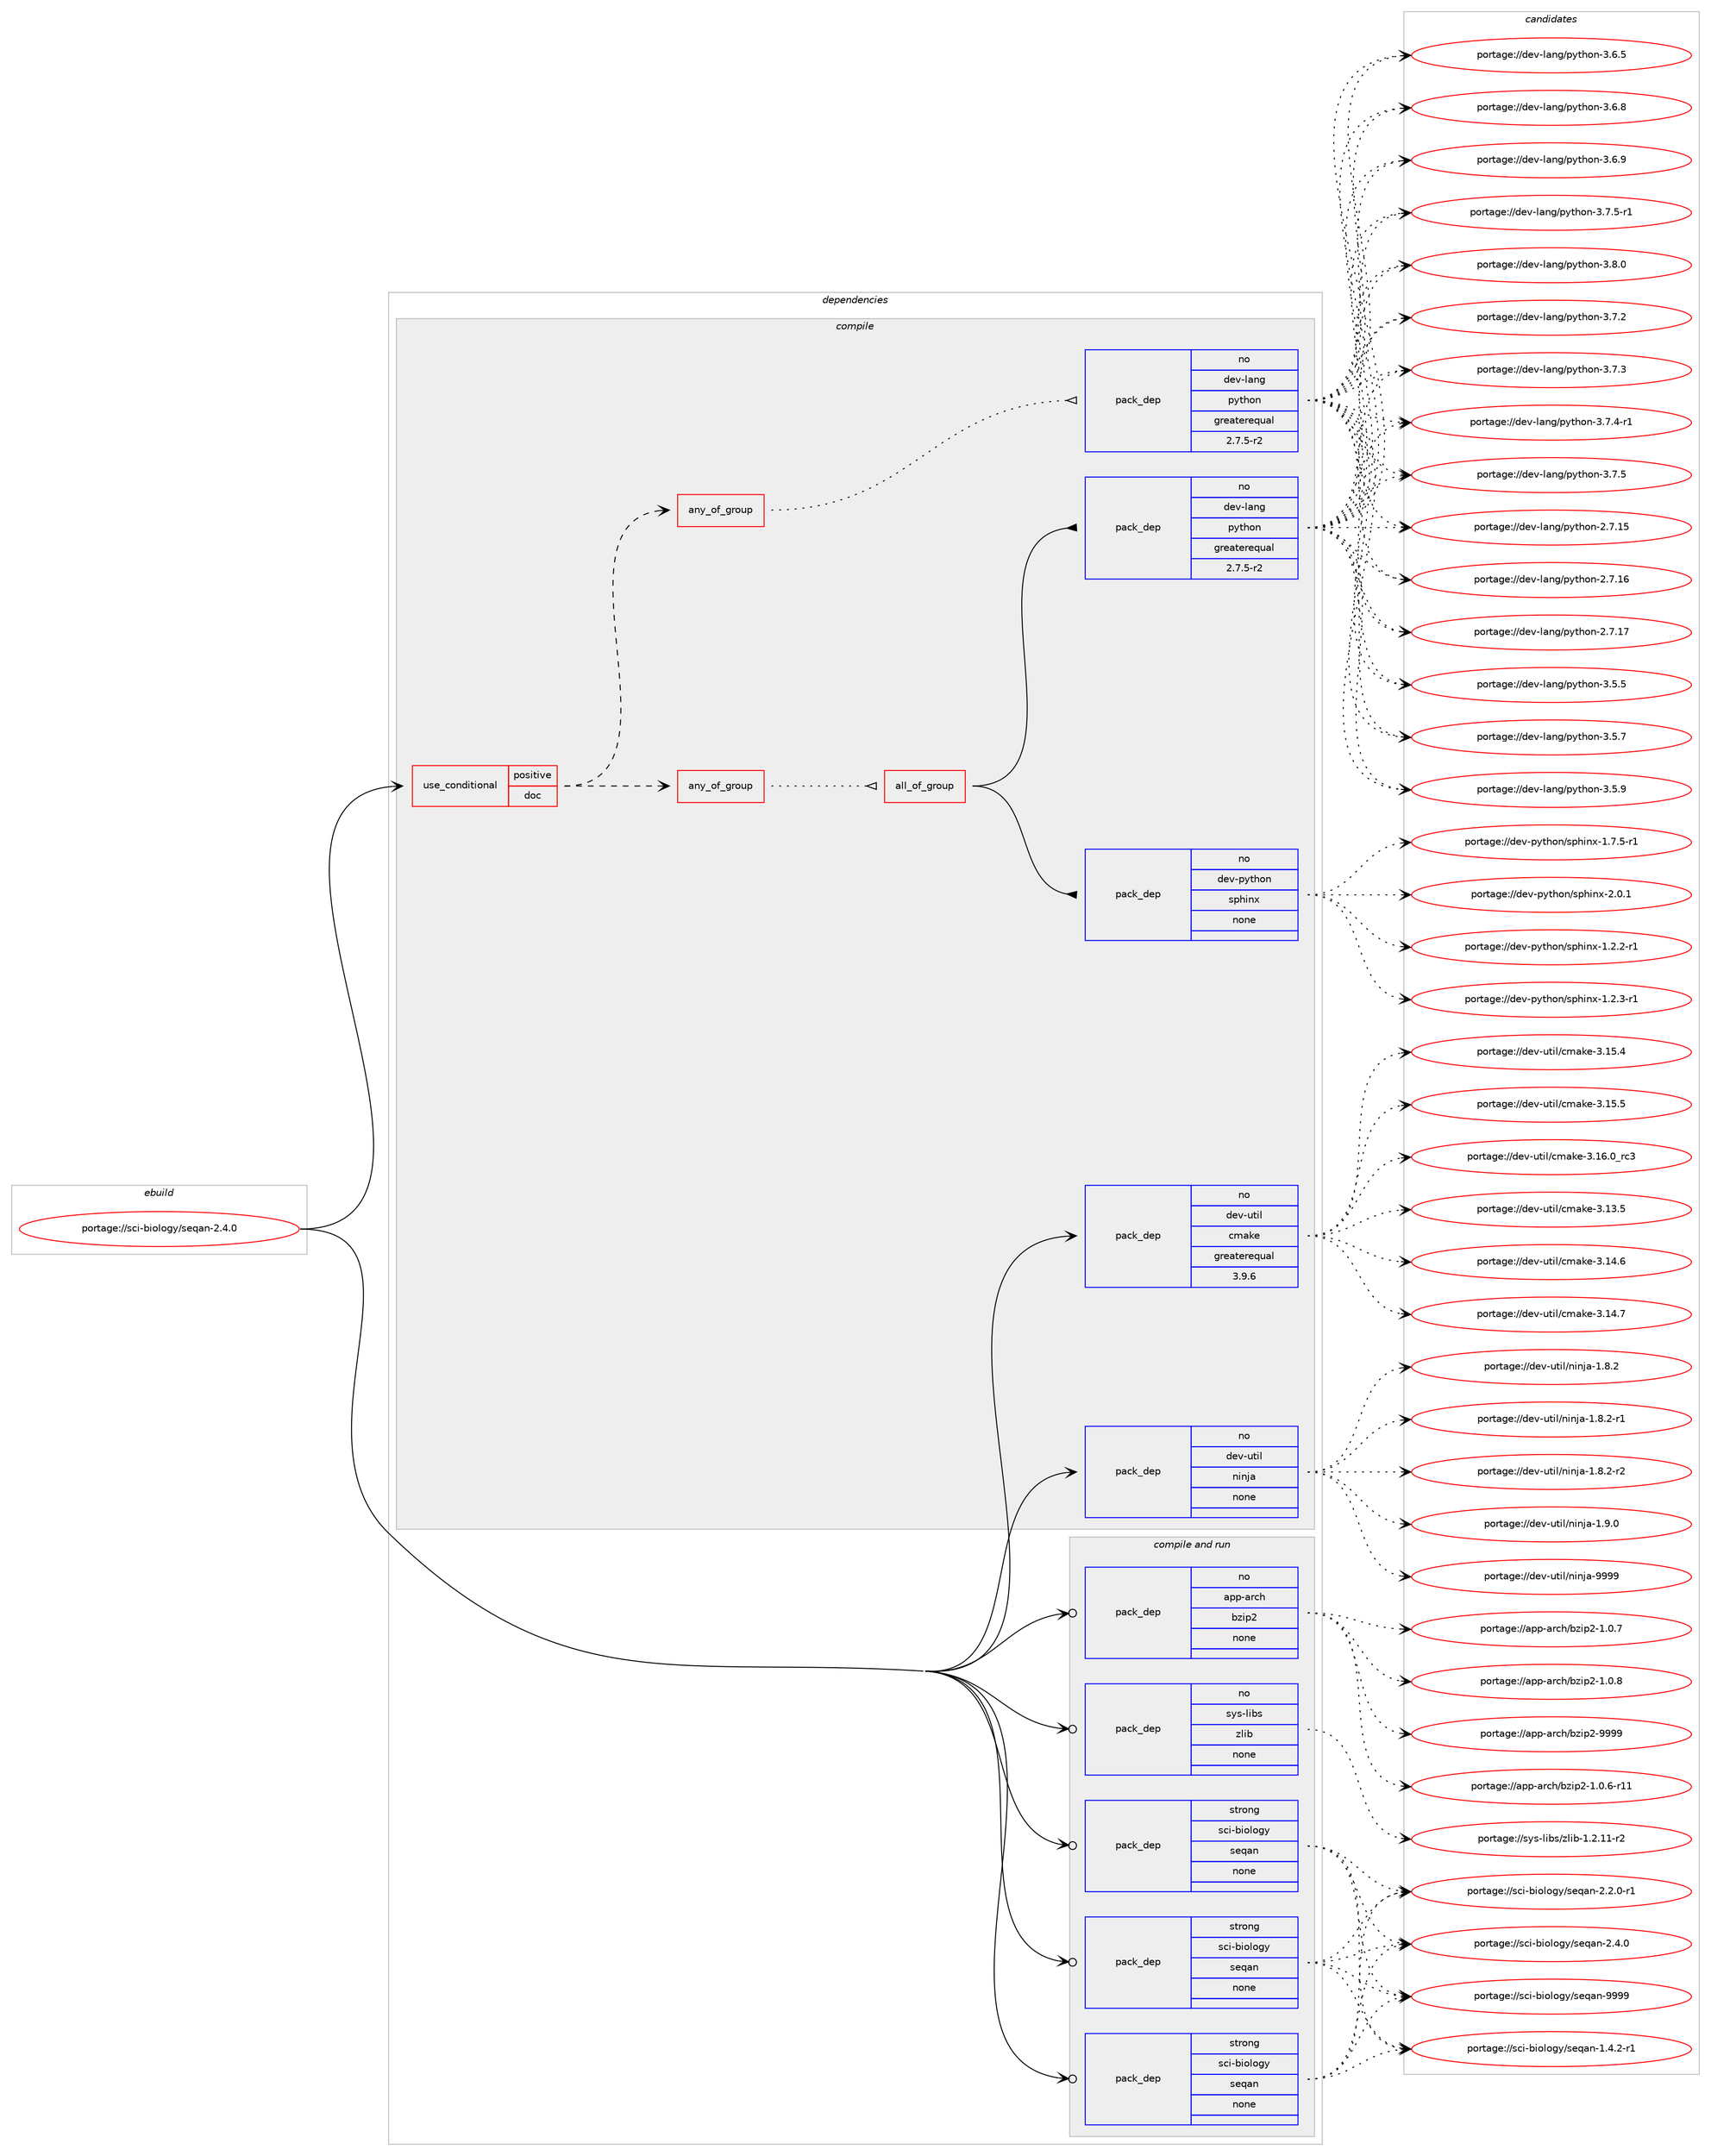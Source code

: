 digraph prolog {

# *************
# Graph options
# *************

newrank=true;
concentrate=true;
compound=true;
graph [rankdir=LR,fontname=Helvetica,fontsize=10,ranksep=1.5];#, ranksep=2.5, nodesep=0.2];
edge  [arrowhead=vee];
node  [fontname=Helvetica,fontsize=10];

# **********
# The ebuild
# **********

subgraph cluster_leftcol {
color=gray;
rank=same;
label=<<i>ebuild</i>>;
id [label="portage://sci-biology/seqan-2.4.0", color=red, width=4, href="../sci-biology/seqan-2.4.0.svg"];
}

# ****************
# The dependencies
# ****************

subgraph cluster_midcol {
color=gray;
label=<<i>dependencies</i>>;
subgraph cluster_compile {
fillcolor="#eeeeee";
style=filled;
label=<<i>compile</i>>;
subgraph cond95294 {
dependency383791 [label=<<TABLE BORDER="0" CELLBORDER="1" CELLSPACING="0" CELLPADDING="4"><TR><TD ROWSPAN="3" CELLPADDING="10">use_conditional</TD></TR><TR><TD>positive</TD></TR><TR><TD>doc</TD></TR></TABLE>>, shape=none, color=red];
subgraph any6292 {
dependency383792 [label=<<TABLE BORDER="0" CELLBORDER="1" CELLSPACING="0" CELLPADDING="4"><TR><TD CELLPADDING="10">any_of_group</TD></TR></TABLE>>, shape=none, color=red];subgraph all204 {
dependency383793 [label=<<TABLE BORDER="0" CELLBORDER="1" CELLSPACING="0" CELLPADDING="4"><TR><TD CELLPADDING="10">all_of_group</TD></TR></TABLE>>, shape=none, color=red];subgraph pack282004 {
dependency383794 [label=<<TABLE BORDER="0" CELLBORDER="1" CELLSPACING="0" CELLPADDING="4" WIDTH="220"><TR><TD ROWSPAN="6" CELLPADDING="30">pack_dep</TD></TR><TR><TD WIDTH="110">no</TD></TR><TR><TD>dev-lang</TD></TR><TR><TD>python</TD></TR><TR><TD>greaterequal</TD></TR><TR><TD>2.7.5-r2</TD></TR></TABLE>>, shape=none, color=blue];
}
dependency383793:e -> dependency383794:w [weight=20,style="solid",arrowhead="inv"];
subgraph pack282005 {
dependency383795 [label=<<TABLE BORDER="0" CELLBORDER="1" CELLSPACING="0" CELLPADDING="4" WIDTH="220"><TR><TD ROWSPAN="6" CELLPADDING="30">pack_dep</TD></TR><TR><TD WIDTH="110">no</TD></TR><TR><TD>dev-python</TD></TR><TR><TD>sphinx</TD></TR><TR><TD>none</TD></TR><TR><TD></TD></TR></TABLE>>, shape=none, color=blue];
}
dependency383793:e -> dependency383795:w [weight=20,style="solid",arrowhead="inv"];
}
dependency383792:e -> dependency383793:w [weight=20,style="dotted",arrowhead="oinv"];
}
dependency383791:e -> dependency383792:w [weight=20,style="dashed",arrowhead="vee"];
subgraph any6293 {
dependency383796 [label=<<TABLE BORDER="0" CELLBORDER="1" CELLSPACING="0" CELLPADDING="4"><TR><TD CELLPADDING="10">any_of_group</TD></TR></TABLE>>, shape=none, color=red];subgraph pack282006 {
dependency383797 [label=<<TABLE BORDER="0" CELLBORDER="1" CELLSPACING="0" CELLPADDING="4" WIDTH="220"><TR><TD ROWSPAN="6" CELLPADDING="30">pack_dep</TD></TR><TR><TD WIDTH="110">no</TD></TR><TR><TD>dev-lang</TD></TR><TR><TD>python</TD></TR><TR><TD>greaterequal</TD></TR><TR><TD>2.7.5-r2</TD></TR></TABLE>>, shape=none, color=blue];
}
dependency383796:e -> dependency383797:w [weight=20,style="dotted",arrowhead="oinv"];
}
dependency383791:e -> dependency383796:w [weight=20,style="dashed",arrowhead="vee"];
}
id:e -> dependency383791:w [weight=20,style="solid",arrowhead="vee"];
subgraph pack282007 {
dependency383798 [label=<<TABLE BORDER="0" CELLBORDER="1" CELLSPACING="0" CELLPADDING="4" WIDTH="220"><TR><TD ROWSPAN="6" CELLPADDING="30">pack_dep</TD></TR><TR><TD WIDTH="110">no</TD></TR><TR><TD>dev-util</TD></TR><TR><TD>cmake</TD></TR><TR><TD>greaterequal</TD></TR><TR><TD>3.9.6</TD></TR></TABLE>>, shape=none, color=blue];
}
id:e -> dependency383798:w [weight=20,style="solid",arrowhead="vee"];
subgraph pack282008 {
dependency383799 [label=<<TABLE BORDER="0" CELLBORDER="1" CELLSPACING="0" CELLPADDING="4" WIDTH="220"><TR><TD ROWSPAN="6" CELLPADDING="30">pack_dep</TD></TR><TR><TD WIDTH="110">no</TD></TR><TR><TD>dev-util</TD></TR><TR><TD>ninja</TD></TR><TR><TD>none</TD></TR><TR><TD></TD></TR></TABLE>>, shape=none, color=blue];
}
id:e -> dependency383799:w [weight=20,style="solid",arrowhead="vee"];
}
subgraph cluster_compileandrun {
fillcolor="#eeeeee";
style=filled;
label=<<i>compile and run</i>>;
subgraph pack282009 {
dependency383800 [label=<<TABLE BORDER="0" CELLBORDER="1" CELLSPACING="0" CELLPADDING="4" WIDTH="220"><TR><TD ROWSPAN="6" CELLPADDING="30">pack_dep</TD></TR><TR><TD WIDTH="110">no</TD></TR><TR><TD>app-arch</TD></TR><TR><TD>bzip2</TD></TR><TR><TD>none</TD></TR><TR><TD></TD></TR></TABLE>>, shape=none, color=blue];
}
id:e -> dependency383800:w [weight=20,style="solid",arrowhead="odotvee"];
subgraph pack282010 {
dependency383801 [label=<<TABLE BORDER="0" CELLBORDER="1" CELLSPACING="0" CELLPADDING="4" WIDTH="220"><TR><TD ROWSPAN="6" CELLPADDING="30">pack_dep</TD></TR><TR><TD WIDTH="110">no</TD></TR><TR><TD>sys-libs</TD></TR><TR><TD>zlib</TD></TR><TR><TD>none</TD></TR><TR><TD></TD></TR></TABLE>>, shape=none, color=blue];
}
id:e -> dependency383801:w [weight=20,style="solid",arrowhead="odotvee"];
subgraph pack282011 {
dependency383802 [label=<<TABLE BORDER="0" CELLBORDER="1" CELLSPACING="0" CELLPADDING="4" WIDTH="220"><TR><TD ROWSPAN="6" CELLPADDING="30">pack_dep</TD></TR><TR><TD WIDTH="110">strong</TD></TR><TR><TD>sci-biology</TD></TR><TR><TD>seqan</TD></TR><TR><TD>none</TD></TR><TR><TD></TD></TR></TABLE>>, shape=none, color=blue];
}
id:e -> dependency383802:w [weight=20,style="solid",arrowhead="odotvee"];
subgraph pack282012 {
dependency383803 [label=<<TABLE BORDER="0" CELLBORDER="1" CELLSPACING="0" CELLPADDING="4" WIDTH="220"><TR><TD ROWSPAN="6" CELLPADDING="30">pack_dep</TD></TR><TR><TD WIDTH="110">strong</TD></TR><TR><TD>sci-biology</TD></TR><TR><TD>seqan</TD></TR><TR><TD>none</TD></TR><TR><TD></TD></TR></TABLE>>, shape=none, color=blue];
}
id:e -> dependency383803:w [weight=20,style="solid",arrowhead="odotvee"];
subgraph pack282013 {
dependency383804 [label=<<TABLE BORDER="0" CELLBORDER="1" CELLSPACING="0" CELLPADDING="4" WIDTH="220"><TR><TD ROWSPAN="6" CELLPADDING="30">pack_dep</TD></TR><TR><TD WIDTH="110">strong</TD></TR><TR><TD>sci-biology</TD></TR><TR><TD>seqan</TD></TR><TR><TD>none</TD></TR><TR><TD></TD></TR></TABLE>>, shape=none, color=blue];
}
id:e -> dependency383804:w [weight=20,style="solid",arrowhead="odotvee"];
}
subgraph cluster_run {
fillcolor="#eeeeee";
style=filled;
label=<<i>run</i>>;
}
}

# **************
# The candidates
# **************

subgraph cluster_choices {
rank=same;
color=gray;
label=<<i>candidates</i>>;

subgraph choice282004 {
color=black;
nodesep=1;
choiceportage10010111845108971101034711212111610411111045504655464953 [label="portage://dev-lang/python-2.7.15", color=red, width=4,href="../dev-lang/python-2.7.15.svg"];
choiceportage10010111845108971101034711212111610411111045504655464954 [label="portage://dev-lang/python-2.7.16", color=red, width=4,href="../dev-lang/python-2.7.16.svg"];
choiceportage10010111845108971101034711212111610411111045504655464955 [label="portage://dev-lang/python-2.7.17", color=red, width=4,href="../dev-lang/python-2.7.17.svg"];
choiceportage100101118451089711010347112121116104111110455146534653 [label="portage://dev-lang/python-3.5.5", color=red, width=4,href="../dev-lang/python-3.5.5.svg"];
choiceportage100101118451089711010347112121116104111110455146534655 [label="portage://dev-lang/python-3.5.7", color=red, width=4,href="../dev-lang/python-3.5.7.svg"];
choiceportage100101118451089711010347112121116104111110455146534657 [label="portage://dev-lang/python-3.5.9", color=red, width=4,href="../dev-lang/python-3.5.9.svg"];
choiceportage100101118451089711010347112121116104111110455146544653 [label="portage://dev-lang/python-3.6.5", color=red, width=4,href="../dev-lang/python-3.6.5.svg"];
choiceportage100101118451089711010347112121116104111110455146544656 [label="portage://dev-lang/python-3.6.8", color=red, width=4,href="../dev-lang/python-3.6.8.svg"];
choiceportage100101118451089711010347112121116104111110455146544657 [label="portage://dev-lang/python-3.6.9", color=red, width=4,href="../dev-lang/python-3.6.9.svg"];
choiceportage100101118451089711010347112121116104111110455146554650 [label="portage://dev-lang/python-3.7.2", color=red, width=4,href="../dev-lang/python-3.7.2.svg"];
choiceportage100101118451089711010347112121116104111110455146554651 [label="portage://dev-lang/python-3.7.3", color=red, width=4,href="../dev-lang/python-3.7.3.svg"];
choiceportage1001011184510897110103471121211161041111104551465546524511449 [label="portage://dev-lang/python-3.7.4-r1", color=red, width=4,href="../dev-lang/python-3.7.4-r1.svg"];
choiceportage100101118451089711010347112121116104111110455146554653 [label="portage://dev-lang/python-3.7.5", color=red, width=4,href="../dev-lang/python-3.7.5.svg"];
choiceportage1001011184510897110103471121211161041111104551465546534511449 [label="portage://dev-lang/python-3.7.5-r1", color=red, width=4,href="../dev-lang/python-3.7.5-r1.svg"];
choiceportage100101118451089711010347112121116104111110455146564648 [label="portage://dev-lang/python-3.8.0", color=red, width=4,href="../dev-lang/python-3.8.0.svg"];
dependency383794:e -> choiceportage10010111845108971101034711212111610411111045504655464953:w [style=dotted,weight="100"];
dependency383794:e -> choiceportage10010111845108971101034711212111610411111045504655464954:w [style=dotted,weight="100"];
dependency383794:e -> choiceportage10010111845108971101034711212111610411111045504655464955:w [style=dotted,weight="100"];
dependency383794:e -> choiceportage100101118451089711010347112121116104111110455146534653:w [style=dotted,weight="100"];
dependency383794:e -> choiceportage100101118451089711010347112121116104111110455146534655:w [style=dotted,weight="100"];
dependency383794:e -> choiceportage100101118451089711010347112121116104111110455146534657:w [style=dotted,weight="100"];
dependency383794:e -> choiceportage100101118451089711010347112121116104111110455146544653:w [style=dotted,weight="100"];
dependency383794:e -> choiceportage100101118451089711010347112121116104111110455146544656:w [style=dotted,weight="100"];
dependency383794:e -> choiceportage100101118451089711010347112121116104111110455146544657:w [style=dotted,weight="100"];
dependency383794:e -> choiceportage100101118451089711010347112121116104111110455146554650:w [style=dotted,weight="100"];
dependency383794:e -> choiceportage100101118451089711010347112121116104111110455146554651:w [style=dotted,weight="100"];
dependency383794:e -> choiceportage1001011184510897110103471121211161041111104551465546524511449:w [style=dotted,weight="100"];
dependency383794:e -> choiceportage100101118451089711010347112121116104111110455146554653:w [style=dotted,weight="100"];
dependency383794:e -> choiceportage1001011184510897110103471121211161041111104551465546534511449:w [style=dotted,weight="100"];
dependency383794:e -> choiceportage100101118451089711010347112121116104111110455146564648:w [style=dotted,weight="100"];
}
subgraph choice282005 {
color=black;
nodesep=1;
choiceportage10010111845112121116104111110471151121041051101204549465046504511449 [label="portage://dev-python/sphinx-1.2.2-r1", color=red, width=4,href="../dev-python/sphinx-1.2.2-r1.svg"];
choiceportage10010111845112121116104111110471151121041051101204549465046514511449 [label="portage://dev-python/sphinx-1.2.3-r1", color=red, width=4,href="../dev-python/sphinx-1.2.3-r1.svg"];
choiceportage10010111845112121116104111110471151121041051101204549465546534511449 [label="portage://dev-python/sphinx-1.7.5-r1", color=red, width=4,href="../dev-python/sphinx-1.7.5-r1.svg"];
choiceportage1001011184511212111610411111047115112104105110120455046484649 [label="portage://dev-python/sphinx-2.0.1", color=red, width=4,href="../dev-python/sphinx-2.0.1.svg"];
dependency383795:e -> choiceportage10010111845112121116104111110471151121041051101204549465046504511449:w [style=dotted,weight="100"];
dependency383795:e -> choiceportage10010111845112121116104111110471151121041051101204549465046514511449:w [style=dotted,weight="100"];
dependency383795:e -> choiceportage10010111845112121116104111110471151121041051101204549465546534511449:w [style=dotted,weight="100"];
dependency383795:e -> choiceportage1001011184511212111610411111047115112104105110120455046484649:w [style=dotted,weight="100"];
}
subgraph choice282006 {
color=black;
nodesep=1;
choiceportage10010111845108971101034711212111610411111045504655464953 [label="portage://dev-lang/python-2.7.15", color=red, width=4,href="../dev-lang/python-2.7.15.svg"];
choiceportage10010111845108971101034711212111610411111045504655464954 [label="portage://dev-lang/python-2.7.16", color=red, width=4,href="../dev-lang/python-2.7.16.svg"];
choiceportage10010111845108971101034711212111610411111045504655464955 [label="portage://dev-lang/python-2.7.17", color=red, width=4,href="../dev-lang/python-2.7.17.svg"];
choiceportage100101118451089711010347112121116104111110455146534653 [label="portage://dev-lang/python-3.5.5", color=red, width=4,href="../dev-lang/python-3.5.5.svg"];
choiceportage100101118451089711010347112121116104111110455146534655 [label="portage://dev-lang/python-3.5.7", color=red, width=4,href="../dev-lang/python-3.5.7.svg"];
choiceportage100101118451089711010347112121116104111110455146534657 [label="portage://dev-lang/python-3.5.9", color=red, width=4,href="../dev-lang/python-3.5.9.svg"];
choiceportage100101118451089711010347112121116104111110455146544653 [label="portage://dev-lang/python-3.6.5", color=red, width=4,href="../dev-lang/python-3.6.5.svg"];
choiceportage100101118451089711010347112121116104111110455146544656 [label="portage://dev-lang/python-3.6.8", color=red, width=4,href="../dev-lang/python-3.6.8.svg"];
choiceportage100101118451089711010347112121116104111110455146544657 [label="portage://dev-lang/python-3.6.9", color=red, width=4,href="../dev-lang/python-3.6.9.svg"];
choiceportage100101118451089711010347112121116104111110455146554650 [label="portage://dev-lang/python-3.7.2", color=red, width=4,href="../dev-lang/python-3.7.2.svg"];
choiceportage100101118451089711010347112121116104111110455146554651 [label="portage://dev-lang/python-3.7.3", color=red, width=4,href="../dev-lang/python-3.7.3.svg"];
choiceportage1001011184510897110103471121211161041111104551465546524511449 [label="portage://dev-lang/python-3.7.4-r1", color=red, width=4,href="../dev-lang/python-3.7.4-r1.svg"];
choiceportage100101118451089711010347112121116104111110455146554653 [label="portage://dev-lang/python-3.7.5", color=red, width=4,href="../dev-lang/python-3.7.5.svg"];
choiceportage1001011184510897110103471121211161041111104551465546534511449 [label="portage://dev-lang/python-3.7.5-r1", color=red, width=4,href="../dev-lang/python-3.7.5-r1.svg"];
choiceportage100101118451089711010347112121116104111110455146564648 [label="portage://dev-lang/python-3.8.0", color=red, width=4,href="../dev-lang/python-3.8.0.svg"];
dependency383797:e -> choiceportage10010111845108971101034711212111610411111045504655464953:w [style=dotted,weight="100"];
dependency383797:e -> choiceportage10010111845108971101034711212111610411111045504655464954:w [style=dotted,weight="100"];
dependency383797:e -> choiceportage10010111845108971101034711212111610411111045504655464955:w [style=dotted,weight="100"];
dependency383797:e -> choiceportage100101118451089711010347112121116104111110455146534653:w [style=dotted,weight="100"];
dependency383797:e -> choiceportage100101118451089711010347112121116104111110455146534655:w [style=dotted,weight="100"];
dependency383797:e -> choiceportage100101118451089711010347112121116104111110455146534657:w [style=dotted,weight="100"];
dependency383797:e -> choiceportage100101118451089711010347112121116104111110455146544653:w [style=dotted,weight="100"];
dependency383797:e -> choiceportage100101118451089711010347112121116104111110455146544656:w [style=dotted,weight="100"];
dependency383797:e -> choiceportage100101118451089711010347112121116104111110455146544657:w [style=dotted,weight="100"];
dependency383797:e -> choiceportage100101118451089711010347112121116104111110455146554650:w [style=dotted,weight="100"];
dependency383797:e -> choiceportage100101118451089711010347112121116104111110455146554651:w [style=dotted,weight="100"];
dependency383797:e -> choiceportage1001011184510897110103471121211161041111104551465546524511449:w [style=dotted,weight="100"];
dependency383797:e -> choiceportage100101118451089711010347112121116104111110455146554653:w [style=dotted,weight="100"];
dependency383797:e -> choiceportage1001011184510897110103471121211161041111104551465546534511449:w [style=dotted,weight="100"];
dependency383797:e -> choiceportage100101118451089711010347112121116104111110455146564648:w [style=dotted,weight="100"];
}
subgraph choice282007 {
color=black;
nodesep=1;
choiceportage1001011184511711610510847991099710710145514649514653 [label="portage://dev-util/cmake-3.13.5", color=red, width=4,href="../dev-util/cmake-3.13.5.svg"];
choiceportage1001011184511711610510847991099710710145514649524654 [label="portage://dev-util/cmake-3.14.6", color=red, width=4,href="../dev-util/cmake-3.14.6.svg"];
choiceportage1001011184511711610510847991099710710145514649524655 [label="portage://dev-util/cmake-3.14.7", color=red, width=4,href="../dev-util/cmake-3.14.7.svg"];
choiceportage1001011184511711610510847991099710710145514649534652 [label="portage://dev-util/cmake-3.15.4", color=red, width=4,href="../dev-util/cmake-3.15.4.svg"];
choiceportage1001011184511711610510847991099710710145514649534653 [label="portage://dev-util/cmake-3.15.5", color=red, width=4,href="../dev-util/cmake-3.15.5.svg"];
choiceportage1001011184511711610510847991099710710145514649544648951149951 [label="portage://dev-util/cmake-3.16.0_rc3", color=red, width=4,href="../dev-util/cmake-3.16.0_rc3.svg"];
dependency383798:e -> choiceportage1001011184511711610510847991099710710145514649514653:w [style=dotted,weight="100"];
dependency383798:e -> choiceportage1001011184511711610510847991099710710145514649524654:w [style=dotted,weight="100"];
dependency383798:e -> choiceportage1001011184511711610510847991099710710145514649524655:w [style=dotted,weight="100"];
dependency383798:e -> choiceportage1001011184511711610510847991099710710145514649534652:w [style=dotted,weight="100"];
dependency383798:e -> choiceportage1001011184511711610510847991099710710145514649534653:w [style=dotted,weight="100"];
dependency383798:e -> choiceportage1001011184511711610510847991099710710145514649544648951149951:w [style=dotted,weight="100"];
}
subgraph choice282008 {
color=black;
nodesep=1;
choiceportage100101118451171161051084711010511010697454946564650 [label="portage://dev-util/ninja-1.8.2", color=red, width=4,href="../dev-util/ninja-1.8.2.svg"];
choiceportage1001011184511711610510847110105110106974549465646504511449 [label="portage://dev-util/ninja-1.8.2-r1", color=red, width=4,href="../dev-util/ninja-1.8.2-r1.svg"];
choiceportage1001011184511711610510847110105110106974549465646504511450 [label="portage://dev-util/ninja-1.8.2-r2", color=red, width=4,href="../dev-util/ninja-1.8.2-r2.svg"];
choiceportage100101118451171161051084711010511010697454946574648 [label="portage://dev-util/ninja-1.9.0", color=red, width=4,href="../dev-util/ninja-1.9.0.svg"];
choiceportage1001011184511711610510847110105110106974557575757 [label="portage://dev-util/ninja-9999", color=red, width=4,href="../dev-util/ninja-9999.svg"];
dependency383799:e -> choiceportage100101118451171161051084711010511010697454946564650:w [style=dotted,weight="100"];
dependency383799:e -> choiceportage1001011184511711610510847110105110106974549465646504511449:w [style=dotted,weight="100"];
dependency383799:e -> choiceportage1001011184511711610510847110105110106974549465646504511450:w [style=dotted,weight="100"];
dependency383799:e -> choiceportage100101118451171161051084711010511010697454946574648:w [style=dotted,weight="100"];
dependency383799:e -> choiceportage1001011184511711610510847110105110106974557575757:w [style=dotted,weight="100"];
}
subgraph choice282009 {
color=black;
nodesep=1;
choiceportage97112112459711499104479812210511250454946484654451144949 [label="portage://app-arch/bzip2-1.0.6-r11", color=red, width=4,href="../app-arch/bzip2-1.0.6-r11.svg"];
choiceportage97112112459711499104479812210511250454946484655 [label="portage://app-arch/bzip2-1.0.7", color=red, width=4,href="../app-arch/bzip2-1.0.7.svg"];
choiceportage97112112459711499104479812210511250454946484656 [label="portage://app-arch/bzip2-1.0.8", color=red, width=4,href="../app-arch/bzip2-1.0.8.svg"];
choiceportage971121124597114991044798122105112504557575757 [label="portage://app-arch/bzip2-9999", color=red, width=4,href="../app-arch/bzip2-9999.svg"];
dependency383800:e -> choiceportage97112112459711499104479812210511250454946484654451144949:w [style=dotted,weight="100"];
dependency383800:e -> choiceportage97112112459711499104479812210511250454946484655:w [style=dotted,weight="100"];
dependency383800:e -> choiceportage97112112459711499104479812210511250454946484656:w [style=dotted,weight="100"];
dependency383800:e -> choiceportage971121124597114991044798122105112504557575757:w [style=dotted,weight="100"];
}
subgraph choice282010 {
color=black;
nodesep=1;
choiceportage11512111545108105981154712210810598454946504649494511450 [label="portage://sys-libs/zlib-1.2.11-r2", color=red, width=4,href="../sys-libs/zlib-1.2.11-r2.svg"];
dependency383801:e -> choiceportage11512111545108105981154712210810598454946504649494511450:w [style=dotted,weight="100"];
}
subgraph choice282011 {
color=black;
nodesep=1;
choiceportage11599105459810511110811110312147115101113971104549465246504511449 [label="portage://sci-biology/seqan-1.4.2-r1", color=red, width=4,href="../sci-biology/seqan-1.4.2-r1.svg"];
choiceportage11599105459810511110811110312147115101113971104550465046484511449 [label="portage://sci-biology/seqan-2.2.0-r1", color=red, width=4,href="../sci-biology/seqan-2.2.0-r1.svg"];
choiceportage1159910545981051111081111031214711510111397110455046524648 [label="portage://sci-biology/seqan-2.4.0", color=red, width=4,href="../sci-biology/seqan-2.4.0.svg"];
choiceportage11599105459810511110811110312147115101113971104557575757 [label="portage://sci-biology/seqan-9999", color=red, width=4,href="../sci-biology/seqan-9999.svg"];
dependency383802:e -> choiceportage11599105459810511110811110312147115101113971104549465246504511449:w [style=dotted,weight="100"];
dependency383802:e -> choiceportage11599105459810511110811110312147115101113971104550465046484511449:w [style=dotted,weight="100"];
dependency383802:e -> choiceportage1159910545981051111081111031214711510111397110455046524648:w [style=dotted,weight="100"];
dependency383802:e -> choiceportage11599105459810511110811110312147115101113971104557575757:w [style=dotted,weight="100"];
}
subgraph choice282012 {
color=black;
nodesep=1;
choiceportage11599105459810511110811110312147115101113971104549465246504511449 [label="portage://sci-biology/seqan-1.4.2-r1", color=red, width=4,href="../sci-biology/seqan-1.4.2-r1.svg"];
choiceportage11599105459810511110811110312147115101113971104550465046484511449 [label="portage://sci-biology/seqan-2.2.0-r1", color=red, width=4,href="../sci-biology/seqan-2.2.0-r1.svg"];
choiceportage1159910545981051111081111031214711510111397110455046524648 [label="portage://sci-biology/seqan-2.4.0", color=red, width=4,href="../sci-biology/seqan-2.4.0.svg"];
choiceportage11599105459810511110811110312147115101113971104557575757 [label="portage://sci-biology/seqan-9999", color=red, width=4,href="../sci-biology/seqan-9999.svg"];
dependency383803:e -> choiceportage11599105459810511110811110312147115101113971104549465246504511449:w [style=dotted,weight="100"];
dependency383803:e -> choiceportage11599105459810511110811110312147115101113971104550465046484511449:w [style=dotted,weight="100"];
dependency383803:e -> choiceportage1159910545981051111081111031214711510111397110455046524648:w [style=dotted,weight="100"];
dependency383803:e -> choiceportage11599105459810511110811110312147115101113971104557575757:w [style=dotted,weight="100"];
}
subgraph choice282013 {
color=black;
nodesep=1;
choiceportage11599105459810511110811110312147115101113971104549465246504511449 [label="portage://sci-biology/seqan-1.4.2-r1", color=red, width=4,href="../sci-biology/seqan-1.4.2-r1.svg"];
choiceportage11599105459810511110811110312147115101113971104550465046484511449 [label="portage://sci-biology/seqan-2.2.0-r1", color=red, width=4,href="../sci-biology/seqan-2.2.0-r1.svg"];
choiceportage1159910545981051111081111031214711510111397110455046524648 [label="portage://sci-biology/seqan-2.4.0", color=red, width=4,href="../sci-biology/seqan-2.4.0.svg"];
choiceportage11599105459810511110811110312147115101113971104557575757 [label="portage://sci-biology/seqan-9999", color=red, width=4,href="../sci-biology/seqan-9999.svg"];
dependency383804:e -> choiceportage11599105459810511110811110312147115101113971104549465246504511449:w [style=dotted,weight="100"];
dependency383804:e -> choiceportage11599105459810511110811110312147115101113971104550465046484511449:w [style=dotted,weight="100"];
dependency383804:e -> choiceportage1159910545981051111081111031214711510111397110455046524648:w [style=dotted,weight="100"];
dependency383804:e -> choiceportage11599105459810511110811110312147115101113971104557575757:w [style=dotted,weight="100"];
}
}

}
